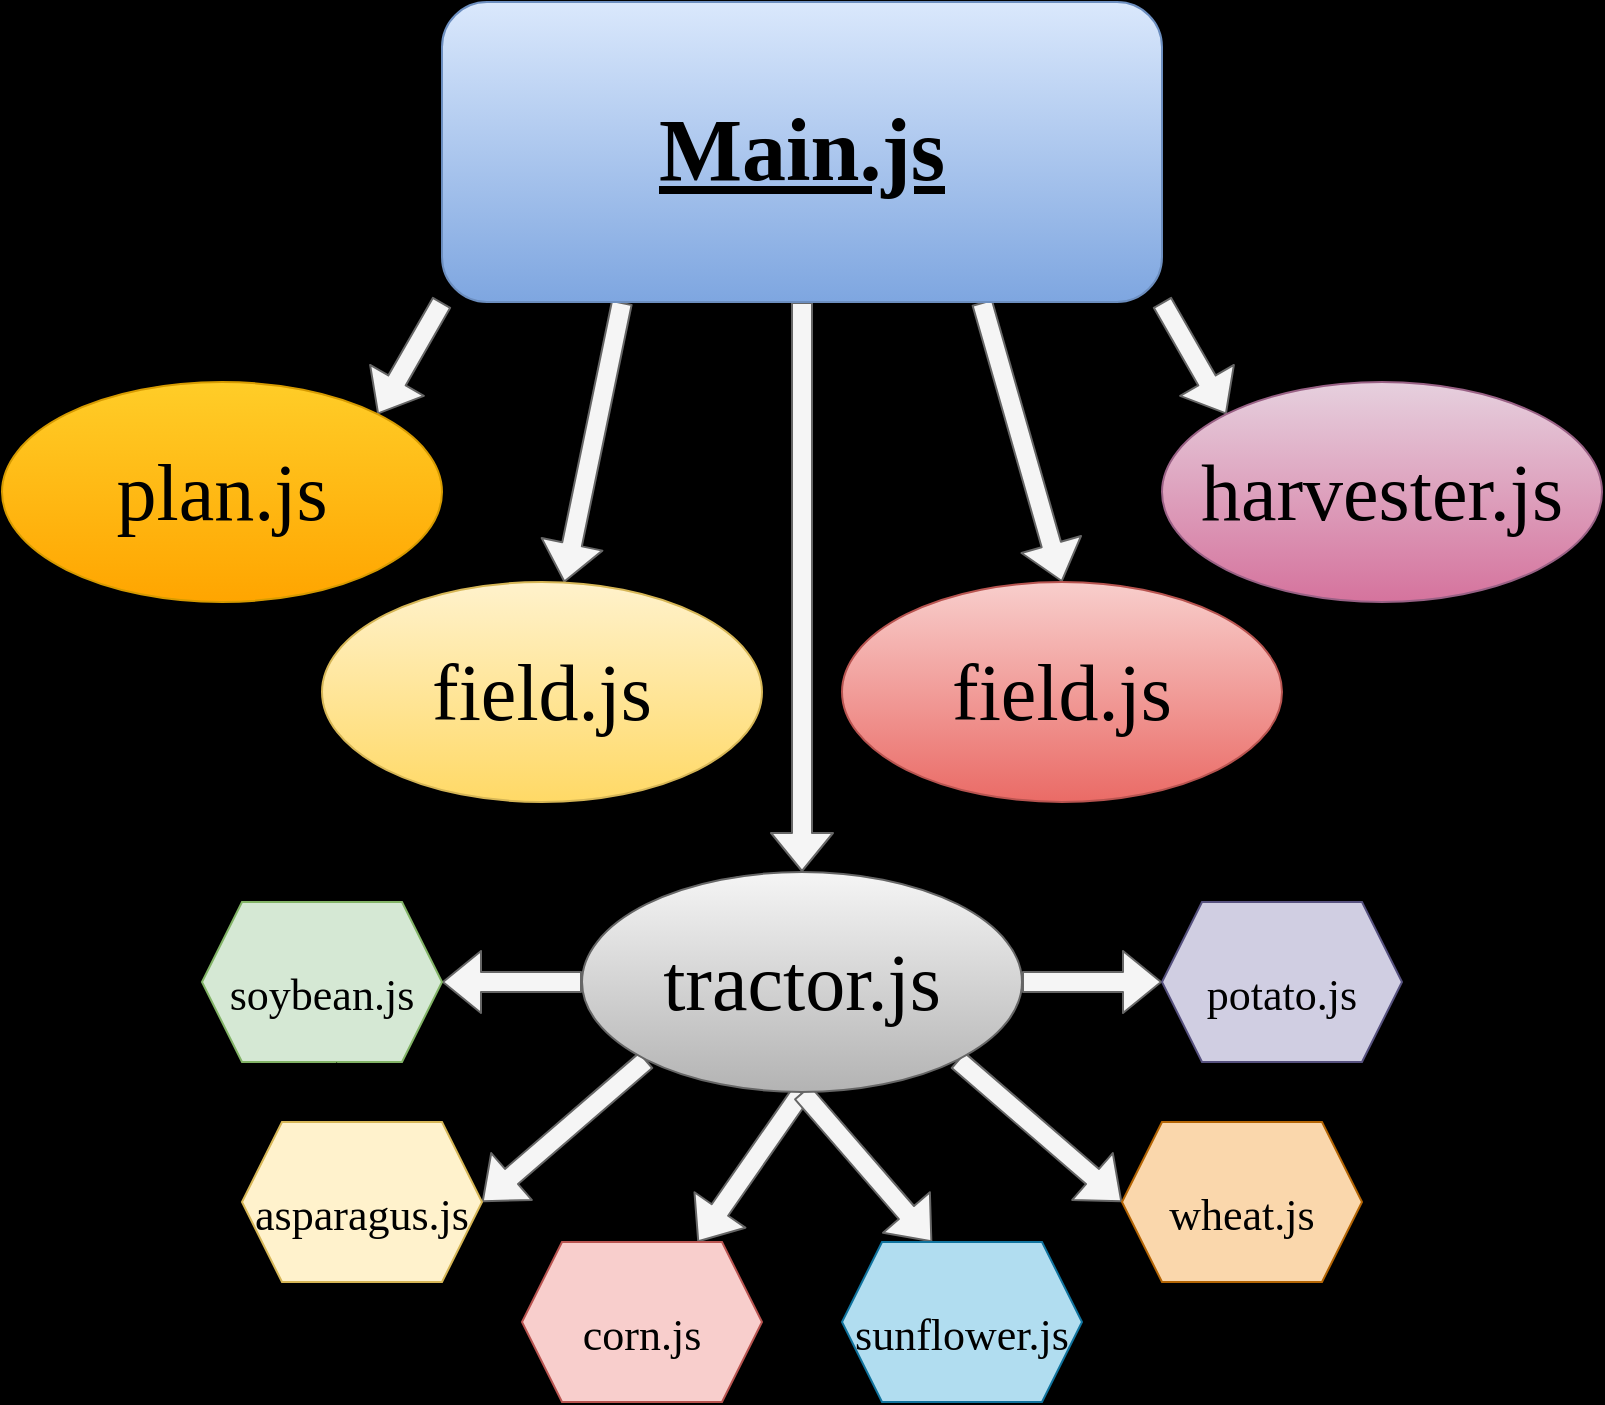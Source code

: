 <mxfile>
    <diagram id="PB4dn84sTcdyqw13eN-i" name="Page-1">
        <mxGraphModel dx="1775" dy="1362" grid="0" gridSize="10" guides="1" tooltips="1" connect="1" arrows="1" fold="1" page="1" pageScale="1" pageWidth="1000" pageHeight="1200" background="#000000" math="0" shadow="0">
            <root>
                <mxCell id="0"/>
                <mxCell id="1" parent="0"/>
                <mxCell id="20" value="" style="edgeStyle=none;html=1;fontFamily=Times New Roman;fontSize=22;" edge="1" parent="1" source="2">
                    <mxGeometry relative="1" as="geometry">
                        <mxPoint x="500" y="385" as="targetPoint"/>
                    </mxGeometry>
                </mxCell>
                <mxCell id="28" style="edgeStyle=none;html=1;exitX=0;exitY=1;exitDx=0;exitDy=0;entryX=1;entryY=0;entryDx=0;entryDy=0;fontFamily=Times New Roman;fontSize=22;shape=flexArrow;" edge="1" parent="1" source="2" target="4">
                    <mxGeometry relative="1" as="geometry"/>
                </mxCell>
                <mxCell id="29" style="edgeStyle=none;html=1;exitX=0.25;exitY=1;exitDx=0;exitDy=0;fontFamily=Times New Roman;fontSize=22;shape=flexArrow;fillColor=#f5f5f5;strokeColor=#666666;" edge="1" parent="1" source="2" target="5">
                    <mxGeometry relative="1" as="geometry"/>
                </mxCell>
                <mxCell id="30" style="edgeStyle=none;html=1;exitX=0.5;exitY=1;exitDx=0;exitDy=0;entryX=0.5;entryY=0;entryDx=0;entryDy=0;strokeColor=#666666;fontFamily=Times New Roman;fontSize=22;fillColor=#f5f5f5;shape=flexArrow;" edge="1" parent="1" source="2" target="6">
                    <mxGeometry relative="1" as="geometry"/>
                </mxCell>
                <mxCell id="31" style="edgeStyle=none;html=1;exitX=0.75;exitY=1;exitDx=0;exitDy=0;entryX=0.5;entryY=0;entryDx=0;entryDy=0;strokeColor=#666666;fontFamily=Times New Roman;fontSize=22;shape=flexArrow;fillColor=#f5f5f5;" edge="1" parent="1" source="2" target="8">
                    <mxGeometry relative="1" as="geometry"/>
                </mxCell>
                <mxCell id="32" style="edgeStyle=none;html=1;exitX=1;exitY=1;exitDx=0;exitDy=0;entryX=0;entryY=0;entryDx=0;entryDy=0;fontFamily=Times New Roman;fontSize=22;shape=flexArrow;fillColor=#f5f5f5;strokeColor=#666666;" edge="1" parent="1" source="2" target="7">
                    <mxGeometry relative="1" as="geometry"/>
                </mxCell>
                <mxCell id="40" style="edgeStyle=none;shape=flexArrow;html=1;exitX=0;exitY=1;exitDx=0;exitDy=0;entryX=1;entryY=0;entryDx=0;entryDy=0;strokeColor=#666666;fontFamily=Times New Roman;fontSize=22;fillColor=#f5f5f5;" edge="1" parent="1" source="2" target="4">
                    <mxGeometry relative="1" as="geometry"/>
                </mxCell>
                <mxCell id="2" value="&lt;h1&gt;&lt;font face=&quot;Times New Roman&quot; size=&quot;1&quot;&gt;&lt;b style=&quot;&quot;&gt;&lt;u style=&quot;font-size: 44px;&quot;&gt;Main.js&lt;/u&gt;&lt;/b&gt;&lt;/font&gt;&lt;/h1&gt;" style="rounded=1;whiteSpace=wrap;html=1;fillColor=#dae8fc;strokeColor=#6c8ebf;gradientColor=#7ea6e0;" vertex="1" parent="1">
                    <mxGeometry x="320" y="110" width="360" height="150" as="geometry"/>
                </mxCell>
                <mxCell id="4" value="&lt;font style=&quot;font-size: 40px;&quot;&gt;plan.js&lt;/font&gt;" style="ellipse;whiteSpace=wrap;html=1;fontFamily=Times New Roman;fontSize=44;fillColor=#ffcd28;strokeColor=#d79b00;gradientColor=#ffa500;" vertex="1" parent="1">
                    <mxGeometry x="100" y="300" width="220" height="110" as="geometry"/>
                </mxCell>
                <mxCell id="5" value="&lt;span style=&quot;font-size: 40px;&quot;&gt;field.js&lt;/span&gt;" style="ellipse;whiteSpace=wrap;html=1;fontFamily=Times New Roman;fontSize=44;fillColor=#fff2cc;strokeColor=#d6b656;gradientColor=#ffd966;" vertex="1" parent="1">
                    <mxGeometry x="260" y="400" width="220" height="110" as="geometry"/>
                </mxCell>
                <mxCell id="33" style="edgeStyle=none;html=1;exitX=0;exitY=0.5;exitDx=0;exitDy=0;entryX=1;entryY=0.5;entryDx=0;entryDy=0;strokeColor=#666666;fontFamily=Times New Roman;fontSize=22;shape=flexArrow;fillColor=#f5f5f5;" edge="1" parent="1" source="6" target="10">
                    <mxGeometry relative="1" as="geometry"/>
                </mxCell>
                <mxCell id="34" style="edgeStyle=none;html=1;exitX=0;exitY=1;exitDx=0;exitDy=0;entryX=1;entryY=0.5;entryDx=0;entryDy=0;strokeColor=#666666;fontFamily=Times New Roman;fontSize=22;shape=flexArrow;fillColor=#f5f5f5;" edge="1" parent="1" source="6" target="14">
                    <mxGeometry relative="1" as="geometry"/>
                </mxCell>
                <mxCell id="36" style="edgeStyle=none;html=1;exitX=0.5;exitY=1;exitDx=0;exitDy=0;strokeColor=#666666;fontFamily=Times New Roman;fontSize=22;shape=flexArrow;fillColor=#f5f5f5;" edge="1" parent="1" source="6" target="11">
                    <mxGeometry relative="1" as="geometry"/>
                </mxCell>
                <mxCell id="37" style="edgeStyle=none;html=1;exitX=0.5;exitY=1;exitDx=0;exitDy=0;entryX=0.375;entryY=0;entryDx=0;entryDy=0;strokeColor=#666666;fontFamily=Times New Roman;fontSize=22;shape=flexArrow;fillColor=#f5f5f5;" edge="1" parent="1" source="6" target="13">
                    <mxGeometry relative="1" as="geometry"/>
                </mxCell>
                <mxCell id="39" style="edgeStyle=none;html=1;exitX=1;exitY=0.5;exitDx=0;exitDy=0;strokeColor=#666666;fontFamily=Times New Roman;fontSize=22;shape=flexArrow;fillColor=#f5f5f5;" edge="1" parent="1" source="6" target="9">
                    <mxGeometry relative="1" as="geometry"/>
                </mxCell>
                <mxCell id="42" style="edgeStyle=none;shape=flexArrow;html=1;exitX=1;exitY=1;exitDx=0;exitDy=0;entryX=0;entryY=0.5;entryDx=0;entryDy=0;strokeColor=#666666;fontFamily=Times New Roman;fontSize=22;fillColor=#f5f5f5;" edge="1" parent="1" source="6" target="12">
                    <mxGeometry relative="1" as="geometry"/>
                </mxCell>
                <mxCell id="6" value="&lt;span style=&quot;font-size: 40px;&quot;&gt;tractor.js&lt;/span&gt;" style="ellipse;whiteSpace=wrap;html=1;fontFamily=Times New Roman;fontSize=44;fillColor=#f5f5f5;strokeColor=#666666;gradientColor=#b3b3b3;" vertex="1" parent="1">
                    <mxGeometry x="390" y="545" width="220" height="110" as="geometry"/>
                </mxCell>
                <mxCell id="7" value="&lt;span style=&quot;font-size: 40px;&quot;&gt;harvester.js&lt;/span&gt;" style="ellipse;whiteSpace=wrap;html=1;fontFamily=Times New Roman;fontSize=44;fillColor=#e6d0de;strokeColor=#996185;gradientColor=#d5739d;" vertex="1" parent="1">
                    <mxGeometry x="680" y="300" width="220" height="110" as="geometry"/>
                </mxCell>
                <mxCell id="8" value="&lt;span style=&quot;font-size: 40px;&quot;&gt;field.js&lt;/span&gt;" style="ellipse;whiteSpace=wrap;html=1;fontFamily=Times New Roman;fontSize=44;fillColor=#f8cecc;strokeColor=#b85450;gradientColor=#ea6b66;" vertex="1" parent="1">
                    <mxGeometry x="520" y="400" width="220" height="110" as="geometry"/>
                </mxCell>
                <mxCell id="9" value="&lt;font style=&quot;font-size: 22px;&quot;&gt;potato.js&lt;/font&gt;" style="shape=hexagon;perimeter=hexagonPerimeter2;whiteSpace=wrap;html=1;fixedSize=1;fontFamily=Times New Roman;fontSize=40;fillColor=#d0cee2;strokeColor=#56517e;" vertex="1" parent="1">
                    <mxGeometry x="680" y="560" width="120" height="80" as="geometry"/>
                </mxCell>
                <mxCell id="10" value="&lt;font style=&quot;font-size: 22px;&quot;&gt;soybean.js&lt;/font&gt;" style="shape=hexagon;perimeter=hexagonPerimeter2;whiteSpace=wrap;html=1;fixedSize=1;fontFamily=Times New Roman;fontSize=40;fillColor=#d5e8d4;strokeColor=#82b366;" vertex="1" parent="1">
                    <mxGeometry x="200" y="560" width="120" height="80" as="geometry"/>
                </mxCell>
                <mxCell id="11" value="&lt;font style=&quot;font-size: 22px;&quot;&gt;corn.js&lt;/font&gt;" style="shape=hexagon;perimeter=hexagonPerimeter2;whiteSpace=wrap;html=1;fixedSize=1;fontFamily=Times New Roman;fontSize=40;fillColor=#f8cecc;strokeColor=#b85450;" vertex="1" parent="1">
                    <mxGeometry x="360" y="730" width="120" height="80" as="geometry"/>
                </mxCell>
                <mxCell id="12" value="&lt;font style=&quot;font-size: 22px;&quot;&gt;wheat.js&lt;/font&gt;" style="shape=hexagon;perimeter=hexagonPerimeter2;whiteSpace=wrap;html=1;fixedSize=1;fontFamily=Times New Roman;fontSize=40;fillColor=#fad7ac;strokeColor=#b46504;" vertex="1" parent="1">
                    <mxGeometry x="660" y="670" width="120" height="80" as="geometry"/>
                </mxCell>
                <mxCell id="13" value="&lt;font style=&quot;font-size: 22px;&quot;&gt;sunflower.js&lt;/font&gt;" style="shape=hexagon;perimeter=hexagonPerimeter2;whiteSpace=wrap;html=1;fixedSize=1;fontFamily=Times New Roman;fontSize=40;fillColor=#b1ddf0;strokeColor=#10739e;" vertex="1" parent="1">
                    <mxGeometry x="520" y="730" width="120" height="80" as="geometry"/>
                </mxCell>
                <mxCell id="15" style="edgeStyle=none;html=1;fontFamily=Times New Roman;fontSize=24;" edge="1" parent="1" source="14" target="10">
                    <mxGeometry relative="1" as="geometry"/>
                </mxCell>
                <mxCell id="14" value="&lt;font style=&quot;font-size: 22px;&quot;&gt;asparagus.js&lt;/font&gt;" style="shape=hexagon;perimeter=hexagonPerimeter2;whiteSpace=wrap;html=1;fixedSize=1;fontFamily=Times New Roman;fontSize=40;fillColor=#fff2cc;strokeColor=#d6b656;" vertex="1" parent="1">
                    <mxGeometry x="220" y="670" width="120" height="80" as="geometry"/>
                </mxCell>
            </root>
        </mxGraphModel>
    </diagram>
</mxfile>